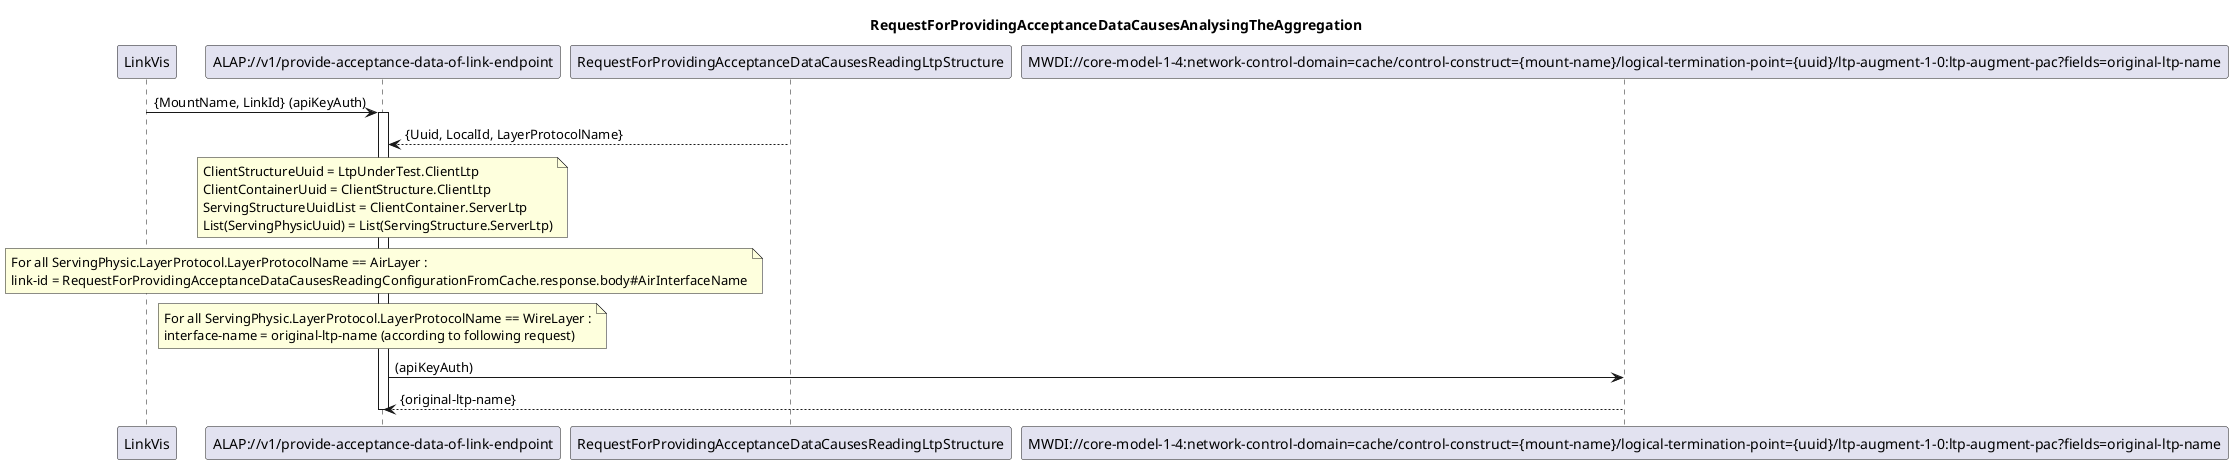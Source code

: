 @startuml 115_AnalysingAggregation
skinparam responseMessageBelowArrow true

title
RequestForProvidingAcceptanceDataCausesAnalysingTheAggregation
end title

participant "LinkVis" as LinkVis
participant "ALAP://v1/provide-acceptance-data-of-link-endpoint" as ALAP
participant "RequestForProvidingAcceptanceDataCausesReadingLtpStructure" as LTPs
participant "MWDI://core-model-1-4:network-control-domain=cache/control-construct={mount-name}/logical-termination-point={uuid}/ltp-augment-1-0:ltp-augment-pac?fields=original-ltp-name" as WireInterfaceName

LinkVis -> ALAP: {MountName, LinkId} (apiKeyAuth)
activate ALAP

LTPs --> ALAP: {Uuid, LocalId, LayerProtocolName}

note over ALAP
ClientStructureUuid = LtpUnderTest.ClientLtp
ClientContainerUuid = ClientStructure.ClientLtp
ServingStructureUuidList = ClientContainer.ServerLtp
List(ServingPhysicUuid) = List(ServingStructure.ServerLtp)
end note

note over ALAP
For all ServingPhysic.LayerProtocol.LayerProtocolName == AirLayer :
link-id = RequestForProvidingAcceptanceDataCausesReadingConfigurationFromCache.response.body#AirInterfaceName
end note

note over ALAP
For all ServingPhysic.LayerProtocol.LayerProtocolName == WireLayer :
interface-name = original-ltp-name (according to following request)
end note

ALAP -> WireInterfaceName: (apiKeyAuth)
WireInterfaceName --> ALAP: {original-ltp-name}

deactivate ALAP

@enduml
